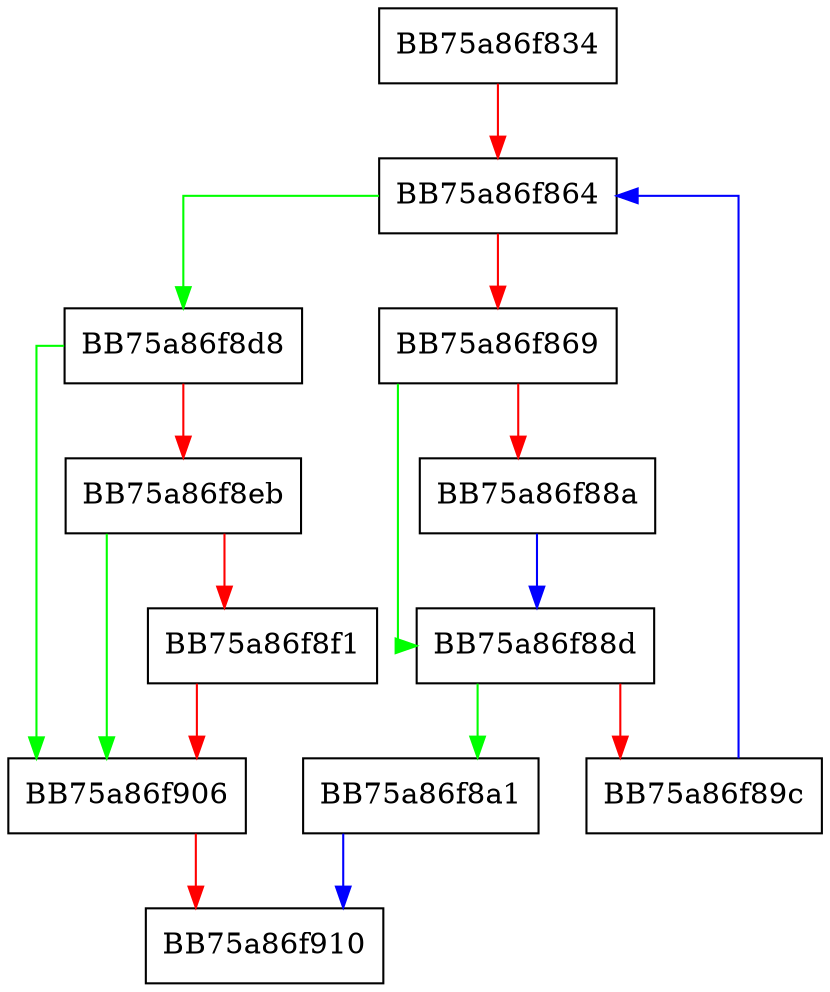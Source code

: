 digraph BmCloudCompletion {
  node [shape="box"];
  graph [splines=ortho];
  BB75a86f834 -> BB75a86f864 [color="red"];
  BB75a86f864 -> BB75a86f8d8 [color="green"];
  BB75a86f864 -> BB75a86f869 [color="red"];
  BB75a86f869 -> BB75a86f88d [color="green"];
  BB75a86f869 -> BB75a86f88a [color="red"];
  BB75a86f88a -> BB75a86f88d [color="blue"];
  BB75a86f88d -> BB75a86f8a1 [color="green"];
  BB75a86f88d -> BB75a86f89c [color="red"];
  BB75a86f89c -> BB75a86f864 [color="blue"];
  BB75a86f8a1 -> BB75a86f910 [color="blue"];
  BB75a86f8d8 -> BB75a86f906 [color="green"];
  BB75a86f8d8 -> BB75a86f8eb [color="red"];
  BB75a86f8eb -> BB75a86f906 [color="green"];
  BB75a86f8eb -> BB75a86f8f1 [color="red"];
  BB75a86f8f1 -> BB75a86f906 [color="red"];
  BB75a86f906 -> BB75a86f910 [color="red"];
}